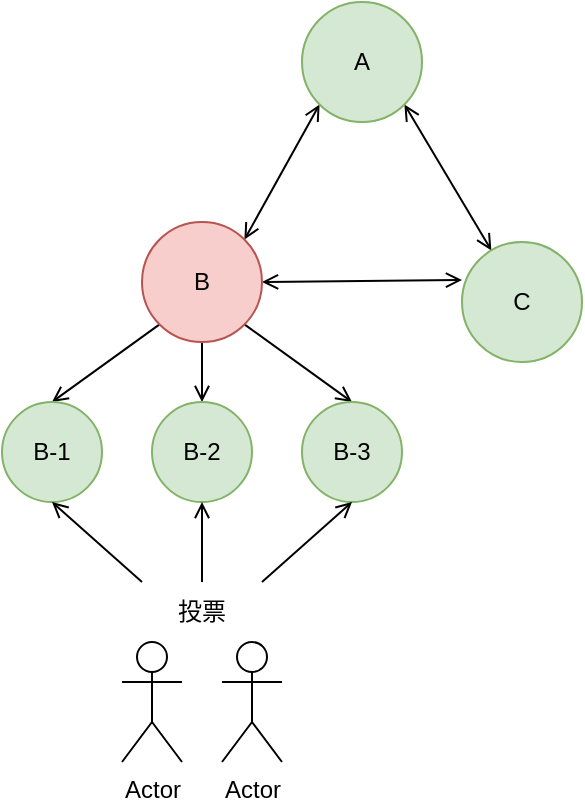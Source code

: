 <mxfile version="15.4.0" type="device"><diagram id="7Tl6zf-OhnSwQlsUe_Mp" name="第 1 页"><mxGraphModel dx="1086" dy="846" grid="1" gridSize="10" guides="1" tooltips="1" connect="1" arrows="1" fold="1" page="1" pageScale="1" pageWidth="827" pageHeight="1169" math="0" shadow="0"><root><mxCell id="0"/><mxCell id="1" parent="0"/><mxCell id="MIKPTtNWICg0g_L9WFd9-4" style="rounded=0;orthogonalLoop=1;jettySize=auto;html=1;exitX=0;exitY=1;exitDx=0;exitDy=0;entryX=1;entryY=0;entryDx=0;entryDy=0;startArrow=open;startFill=0;endArrow=open;endFill=0;" edge="1" parent="1" source="MIKPTtNWICg0g_L9WFd9-1" target="MIKPTtNWICg0g_L9WFd9-2"><mxGeometry relative="1" as="geometry"/></mxCell><mxCell id="MIKPTtNWICg0g_L9WFd9-5" style="edgeStyle=none;rounded=0;orthogonalLoop=1;jettySize=auto;html=1;exitX=1;exitY=1;exitDx=0;exitDy=0;startArrow=open;startFill=0;endArrow=open;endFill=0;" edge="1" parent="1" source="MIKPTtNWICg0g_L9WFd9-1" target="MIKPTtNWICg0g_L9WFd9-3"><mxGeometry relative="1" as="geometry"/></mxCell><mxCell id="MIKPTtNWICg0g_L9WFd9-1" value="A" style="ellipse;whiteSpace=wrap;html=1;aspect=fixed;fillColor=#d5e8d4;strokeColor=#82b366;" vertex="1" parent="1"><mxGeometry x="250" y="170" width="60" height="60" as="geometry"/></mxCell><mxCell id="MIKPTtNWICg0g_L9WFd9-7" style="edgeStyle=none;rounded=0;orthogonalLoop=1;jettySize=auto;html=1;exitX=1;exitY=0.5;exitDx=0;exitDy=0;entryX=0;entryY=0.317;entryDx=0;entryDy=0;entryPerimeter=0;startArrow=open;startFill=0;endArrow=open;endFill=0;" edge="1" parent="1" source="MIKPTtNWICg0g_L9WFd9-2" target="MIKPTtNWICg0g_L9WFd9-3"><mxGeometry relative="1" as="geometry"/></mxCell><mxCell id="MIKPTtNWICg0g_L9WFd9-11" style="rounded=0;orthogonalLoop=1;jettySize=auto;html=1;exitX=0;exitY=1;exitDx=0;exitDy=0;entryX=0.5;entryY=0;entryDx=0;entryDy=0;startArrow=none;startFill=0;endArrow=open;endFill=0;" edge="1" parent="1" source="MIKPTtNWICg0g_L9WFd9-2" target="MIKPTtNWICg0g_L9WFd9-8"><mxGeometry relative="1" as="geometry"/></mxCell><mxCell id="MIKPTtNWICg0g_L9WFd9-13" style="edgeStyle=orthogonalEdgeStyle;curved=1;rounded=0;orthogonalLoop=1;jettySize=auto;html=1;exitX=0.5;exitY=1;exitDx=0;exitDy=0;entryX=0.5;entryY=0;entryDx=0;entryDy=0;startArrow=none;startFill=0;endArrow=open;endFill=0;" edge="1" parent="1" source="MIKPTtNWICg0g_L9WFd9-2" target="MIKPTtNWICg0g_L9WFd9-9"><mxGeometry relative="1" as="geometry"/></mxCell><mxCell id="MIKPTtNWICg0g_L9WFd9-14" style="rounded=0;orthogonalLoop=1;jettySize=auto;html=1;exitX=1;exitY=1;exitDx=0;exitDy=0;entryX=0.5;entryY=0;entryDx=0;entryDy=0;startArrow=none;startFill=0;endArrow=open;endFill=0;" edge="1" parent="1" source="MIKPTtNWICg0g_L9WFd9-2" target="MIKPTtNWICg0g_L9WFd9-10"><mxGeometry relative="1" as="geometry"/></mxCell><mxCell id="MIKPTtNWICg0g_L9WFd9-2" value="B" style="ellipse;whiteSpace=wrap;html=1;aspect=fixed;fillColor=#f8cecc;strokeColor=#b85450;" vertex="1" parent="1"><mxGeometry x="170" y="280" width="60" height="60" as="geometry"/></mxCell><mxCell id="MIKPTtNWICg0g_L9WFd9-3" value="C" style="ellipse;whiteSpace=wrap;html=1;aspect=fixed;fillColor=#d5e8d4;strokeColor=#82b366;" vertex="1" parent="1"><mxGeometry x="330" y="290" width="60" height="60" as="geometry"/></mxCell><mxCell id="MIKPTtNWICg0g_L9WFd9-8" value="B-1" style="ellipse;whiteSpace=wrap;html=1;aspect=fixed;fillColor=#d5e8d4;strokeColor=#82b366;" vertex="1" parent="1"><mxGeometry x="100" y="370" width="50" height="50" as="geometry"/></mxCell><mxCell id="MIKPTtNWICg0g_L9WFd9-9" value="B-2" style="ellipse;whiteSpace=wrap;html=1;aspect=fixed;fillColor=#d5e8d4;strokeColor=#82b366;" vertex="1" parent="1"><mxGeometry x="175" y="370" width="50" height="50" as="geometry"/></mxCell><mxCell id="MIKPTtNWICg0g_L9WFd9-10" value="B-3" style="ellipse;whiteSpace=wrap;html=1;aspect=fixed;fillColor=#d5e8d4;strokeColor=#82b366;" vertex="1" parent="1"><mxGeometry x="250" y="370" width="50" height="50" as="geometry"/></mxCell><mxCell id="MIKPTtNWICg0g_L9WFd9-15" value="Actor" style="shape=umlActor;verticalLabelPosition=bottom;verticalAlign=top;html=1;outlineConnect=0;" vertex="1" parent="1"><mxGeometry x="160" y="490" width="30" height="60" as="geometry"/></mxCell><mxCell id="MIKPTtNWICg0g_L9WFd9-17" style="edgeStyle=none;rounded=0;orthogonalLoop=1;jettySize=auto;html=1;exitX=0;exitY=0;exitDx=0;exitDy=0;entryX=0.5;entryY=1;entryDx=0;entryDy=0;startArrow=none;startFill=0;endArrow=open;endFill=0;" edge="1" parent="1" source="MIKPTtNWICg0g_L9WFd9-16" target="MIKPTtNWICg0g_L9WFd9-8"><mxGeometry relative="1" as="geometry"/></mxCell><mxCell id="MIKPTtNWICg0g_L9WFd9-18" style="edgeStyle=none;rounded=0;orthogonalLoop=1;jettySize=auto;html=1;exitX=0.5;exitY=0;exitDx=0;exitDy=0;entryX=0.5;entryY=1;entryDx=0;entryDy=0;startArrow=none;startFill=0;endArrow=open;endFill=0;" edge="1" parent="1" source="MIKPTtNWICg0g_L9WFd9-16" target="MIKPTtNWICg0g_L9WFd9-9"><mxGeometry relative="1" as="geometry"/></mxCell><mxCell id="MIKPTtNWICg0g_L9WFd9-19" style="edgeStyle=none;rounded=0;orthogonalLoop=1;jettySize=auto;html=1;exitX=1;exitY=0;exitDx=0;exitDy=0;entryX=0.5;entryY=1;entryDx=0;entryDy=0;startArrow=none;startFill=0;endArrow=open;endFill=0;" edge="1" parent="1" source="MIKPTtNWICg0g_L9WFd9-16" target="MIKPTtNWICg0g_L9WFd9-10"><mxGeometry relative="1" as="geometry"/></mxCell><mxCell id="MIKPTtNWICg0g_L9WFd9-16" value="投票" style="text;html=1;strokeColor=none;fillColor=none;align=center;verticalAlign=middle;whiteSpace=wrap;rounded=0;" vertex="1" parent="1"><mxGeometry x="170" y="460" width="60" height="30" as="geometry"/></mxCell><mxCell id="MIKPTtNWICg0g_L9WFd9-22" value="Actor" style="shape=umlActor;verticalLabelPosition=bottom;verticalAlign=top;html=1;outlineConnect=0;" vertex="1" parent="1"><mxGeometry x="210" y="490" width="30" height="60" as="geometry"/></mxCell></root></mxGraphModel></diagram></mxfile>